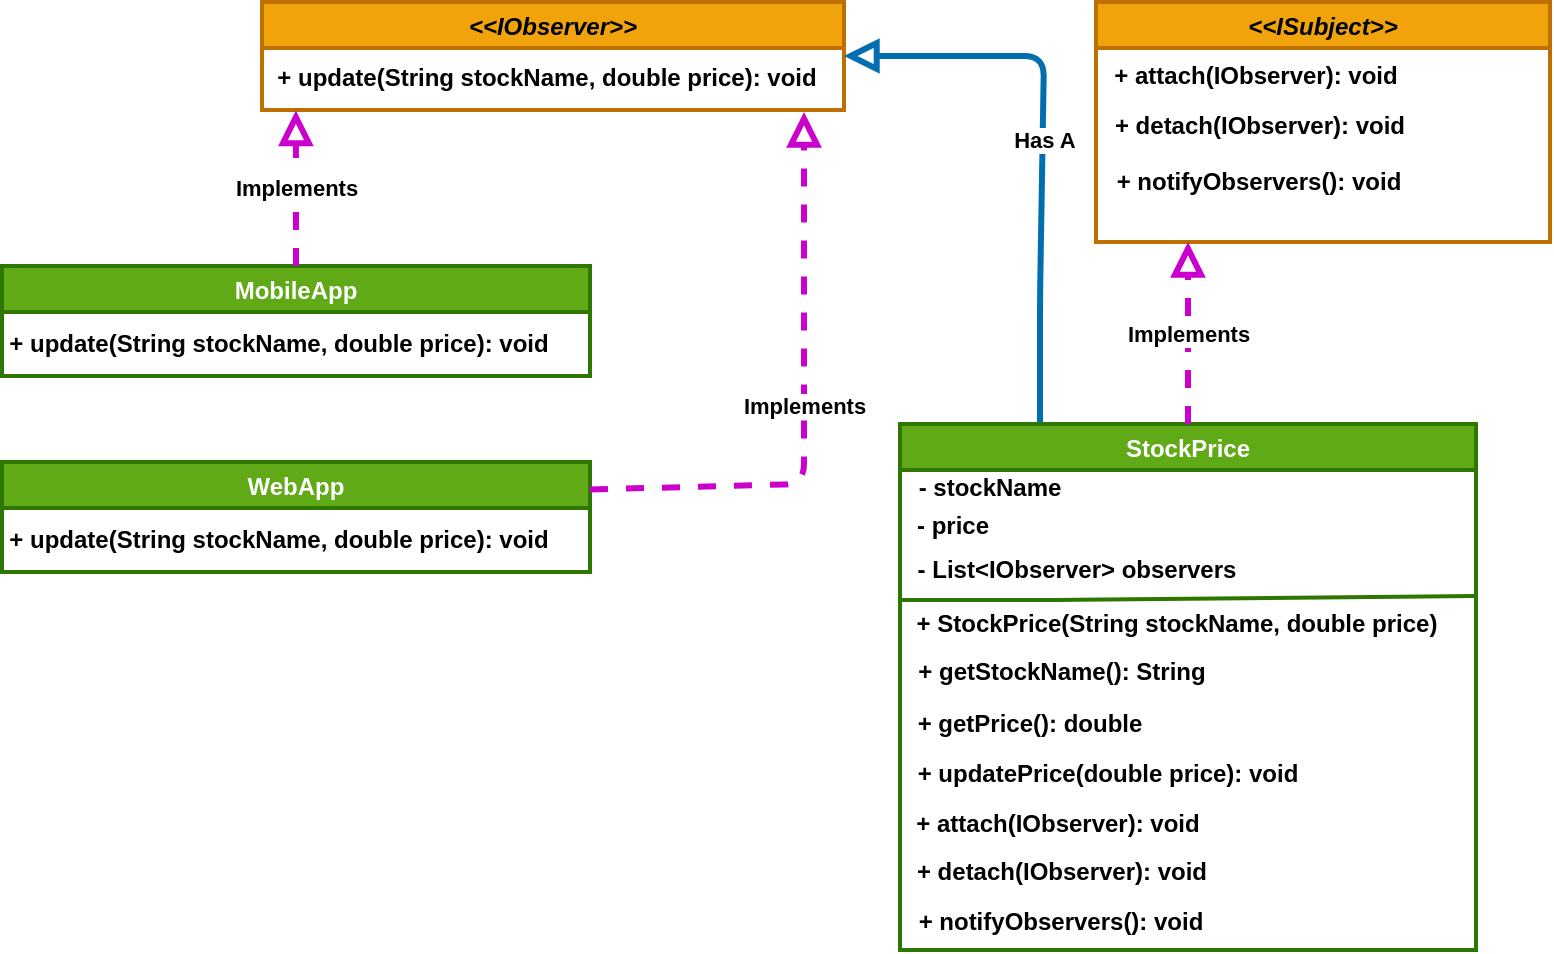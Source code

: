 <mxfile>
    <diagram id="1rIWrmUhH45cq-ZpR6kb" name="Page-1">
        <mxGraphModel dx="627" dy="345" grid="0" gridSize="10" guides="1" tooltips="1" connect="1" arrows="1" fold="1" page="1" pageScale="1" pageWidth="850" pageHeight="1100" background="#FFFFFF" math="0" shadow="0">
            <root>
                <mxCell id="0"/>
                <mxCell id="1" parent="0"/>
                <mxCell id="2" value="&lt;&lt;IObserver&gt;&gt;" style="swimlane;strokeWidth=2;strokeColor=#BD7000;fillColor=#f0a30a;fontColor=#000000;fontStyle=3" vertex="1" parent="1">
                    <mxGeometry x="141" y="28" width="291" height="54" as="geometry"/>
                </mxCell>
                <mxCell id="4" value="&lt;b&gt;+ update(String stockName, double price): void&lt;/b&gt;" style="text;html=1;strokeColor=none;fillColor=none;align=center;verticalAlign=middle;whiteSpace=wrap;rounded=0;strokeWidth=2;fontColor=#000000;" vertex="1" parent="2">
                    <mxGeometry x="3" y="23" width="279" height="30" as="geometry"/>
                </mxCell>
                <mxCell id="5" value="MobileApp" style="swimlane;strokeWidth=2;strokeColor=#2D7600;fillColor=#60a917;fontColor=#ffffff;fontStyle=1" vertex="1" parent="1">
                    <mxGeometry x="11" y="160" width="294" height="55" as="geometry"/>
                </mxCell>
                <mxCell id="9" value="&lt;b&gt;+ update(String stockName, double price): void&lt;/b&gt;" style="text;html=1;strokeColor=none;fillColor=none;align=center;verticalAlign=middle;whiteSpace=wrap;rounded=0;strokeWidth=2;fontColor=#000000;" vertex="1" parent="5">
                    <mxGeometry y="24" width="277" height="30" as="geometry"/>
                </mxCell>
                <mxCell id="14" value="" style="endArrow=block;html=1;strokeWidth=3;entryX=0.05;entryY=1.042;entryDx=0;entryDy=0;exitX=0.5;exitY=0;exitDx=0;exitDy=0;strokeColor=#CC00CC;endFill=0;endSize=10;dashed=1;entryPerimeter=0;" edge="1" parent="1" source="5" target="4">
                    <mxGeometry relative="1" as="geometry">
                        <mxPoint x="224" y="216" as="sourcePoint"/>
                        <mxPoint x="324" y="216" as="targetPoint"/>
                    </mxGeometry>
                </mxCell>
                <mxCell id="15" value="&lt;span style=&quot;background-color: rgb(255, 255, 255);&quot;&gt;Implements&lt;/span&gt;" style="edgeLabel;resizable=0;html=1;align=center;verticalAlign=middle;fontColor=#000000;fontStyle=1" connectable="0" vertex="1" parent="14">
                    <mxGeometry relative="1" as="geometry"/>
                </mxCell>
                <mxCell id="16" value="&lt;&lt;ISubject&gt;&gt;" style="swimlane;strokeWidth=2;strokeColor=#BD7000;fillColor=#f0a30a;fontColor=#000000;fontStyle=3" vertex="1" parent="1">
                    <mxGeometry x="558" y="28" width="227" height="120" as="geometry"/>
                </mxCell>
                <mxCell id="17" value="&lt;b&gt;+ attach(IObserver): void&lt;/b&gt;" style="text;html=1;strokeColor=none;fillColor=none;align=center;verticalAlign=middle;whiteSpace=wrap;rounded=0;strokeWidth=2;fontColor=#000000;" vertex="1" parent="16">
                    <mxGeometry x="-18" y="22" width="196" height="30" as="geometry"/>
                </mxCell>
                <mxCell id="18" value="&lt;b&gt;+ detach(IObserver): void&lt;/b&gt;" style="text;html=1;strokeColor=none;fillColor=none;align=center;verticalAlign=middle;whiteSpace=wrap;rounded=0;strokeWidth=2;fontColor=#000000;" vertex="1" parent="16">
                    <mxGeometry x="8" y="47" width="148" height="30" as="geometry"/>
                </mxCell>
                <mxCell id="35" value="&lt;b&gt;+ notifyObservers(): void&lt;/b&gt;" style="text;html=1;strokeColor=none;fillColor=none;align=center;verticalAlign=middle;whiteSpace=wrap;rounded=0;strokeWidth=2;fontColor=#000000;" vertex="1" parent="16">
                    <mxGeometry x="8" y="75" width="147" height="30" as="geometry"/>
                </mxCell>
                <mxCell id="19" value="StockPrice" style="swimlane;strokeWidth=2;strokeColor=#2D7600;fillColor=#60a917;fontColor=#ffffff;fontStyle=1" vertex="1" parent="1">
                    <mxGeometry x="460" y="239" width="288" height="263" as="geometry"/>
                </mxCell>
                <mxCell id="20" value="&lt;b&gt;+ getStockName(): String&lt;/b&gt;" style="text;html=1;strokeColor=none;fillColor=none;align=center;verticalAlign=middle;whiteSpace=wrap;rounded=0;strokeWidth=2;fontColor=#000000;" vertex="1" parent="19">
                    <mxGeometry x="-17" y="108.5" width="196" height="30" as="geometry"/>
                </mxCell>
                <mxCell id="21" value="&lt;b&gt;+ getPrice(): double&lt;/b&gt;" style="text;html=1;strokeColor=none;fillColor=none;align=center;verticalAlign=middle;whiteSpace=wrap;rounded=0;strokeWidth=2;fontColor=#000000;" vertex="1" parent="19">
                    <mxGeometry x="-9" y="135" width="148" height="30" as="geometry"/>
                </mxCell>
                <mxCell id="23" value="&lt;b&gt;+ StockPrice(String stockName, double price)&lt;/b&gt;" style="text;html=1;strokeColor=none;fillColor=none;align=center;verticalAlign=middle;whiteSpace=wrap;rounded=0;strokeWidth=2;fontColor=#000000;" vertex="1" parent="19">
                    <mxGeometry x="3" y="85" width="271" height="30" as="geometry"/>
                </mxCell>
                <mxCell id="24" value="&lt;b&gt;- stockName&lt;/b&gt;" style="text;html=1;strokeColor=none;fillColor=none;align=center;verticalAlign=middle;whiteSpace=wrap;rounded=0;strokeWidth=2;fontColor=#000000;" vertex="1" parent="19">
                    <mxGeometry x="3" y="17" width="84" height="30" as="geometry"/>
                </mxCell>
                <mxCell id="25" value="&lt;b&gt;- List&amp;lt;IObserver&amp;gt; observers&lt;/b&gt;" style="text;html=1;strokeColor=none;fillColor=none;align=center;verticalAlign=middle;whiteSpace=wrap;rounded=0;strokeWidth=2;fontColor=#000000;" vertex="1" parent="19">
                    <mxGeometry x="3" y="58" width="171" height="30" as="geometry"/>
                </mxCell>
                <mxCell id="26" value="&lt;b&gt;- price&lt;/b&gt;" style="text;html=1;strokeColor=none;fillColor=none;align=center;verticalAlign=middle;whiteSpace=wrap;rounded=0;strokeWidth=2;fontColor=#000000;" vertex="1" parent="19">
                    <mxGeometry x="-9" y="36" width="71" height="30" as="geometry"/>
                </mxCell>
                <mxCell id="27" value="" style="endArrow=none;html=1;strokeWidth=2;fillColor=#60a917;strokeColor=#2D7600;" edge="1" parent="19">
                    <mxGeometry width="50" height="50" relative="1" as="geometry">
                        <mxPoint x="-1" y="88" as="sourcePoint"/>
                        <mxPoint x="288" y="86" as="targetPoint"/>
                        <Array as="points">
                            <mxPoint x="79" y="88"/>
                        </Array>
                    </mxGeometry>
                </mxCell>
                <mxCell id="39" value="&lt;b&gt;+ updatePrice(double price): void&lt;/b&gt;" style="text;html=1;strokeColor=none;fillColor=none;align=center;verticalAlign=middle;whiteSpace=wrap;rounded=0;strokeWidth=2;fontColor=#000000;" vertex="1" parent="19">
                    <mxGeometry x="-9" y="160" width="226" height="30" as="geometry"/>
                </mxCell>
                <mxCell id="36" value="&lt;b&gt;+ attach(IObserver): void&lt;/b&gt;" style="text;html=1;strokeColor=none;fillColor=none;align=center;verticalAlign=middle;whiteSpace=wrap;rounded=0;strokeWidth=2;fontColor=#000000;" vertex="1" parent="19">
                    <mxGeometry x="-19" y="185" width="196" height="30" as="geometry"/>
                </mxCell>
                <mxCell id="37" value="&lt;b&gt;+ detach(IObserver): void&lt;/b&gt;" style="text;html=1;strokeColor=none;fillColor=none;align=center;verticalAlign=middle;whiteSpace=wrap;rounded=0;strokeWidth=2;fontColor=#000000;" vertex="1" parent="19">
                    <mxGeometry x="7" y="209" width="148" height="30" as="geometry"/>
                </mxCell>
                <mxCell id="38" value="&lt;b&gt;+ notifyObservers(): void&lt;/b&gt;" style="text;html=1;strokeColor=none;fillColor=none;align=center;verticalAlign=middle;whiteSpace=wrap;rounded=0;strokeWidth=2;fontColor=#000000;" vertex="1" parent="19">
                    <mxGeometry x="7" y="234" width="147" height="30" as="geometry"/>
                </mxCell>
                <mxCell id="28" value="" style="endArrow=block;html=1;strokeWidth=3;exitX=0.5;exitY=0;exitDx=0;exitDy=0;strokeColor=#CC00CC;endFill=0;endSize=10;dashed=1;" edge="1" parent="1" source="19">
                    <mxGeometry relative="1" as="geometry">
                        <mxPoint x="549" y="216" as="sourcePoint"/>
                        <mxPoint x="604" y="148" as="targetPoint"/>
                    </mxGeometry>
                </mxCell>
                <mxCell id="29" value="&lt;span style=&quot;background-color: rgb(255, 255, 255);&quot;&gt;Implements&lt;/span&gt;" style="edgeLabel;resizable=0;html=1;align=center;verticalAlign=middle;fontColor=#000000;fontStyle=1" connectable="0" vertex="1" parent="28">
                    <mxGeometry relative="1" as="geometry"/>
                </mxCell>
                <mxCell id="30" value="WebApp" style="swimlane;strokeWidth=2;strokeColor=#2D7600;fillColor=#60a917;fontColor=#ffffff;fontStyle=1" vertex="1" parent="1">
                    <mxGeometry x="11" y="258" width="294" height="55" as="geometry"/>
                </mxCell>
                <mxCell id="31" value="&lt;b&gt;+ update(String stockName, double price): void&lt;/b&gt;" style="text;html=1;strokeColor=none;fillColor=none;align=center;verticalAlign=middle;whiteSpace=wrap;rounded=0;strokeWidth=2;fontColor=#000000;" vertex="1" parent="30">
                    <mxGeometry y="24" width="277" height="30" as="geometry"/>
                </mxCell>
                <mxCell id="32" value="" style="endArrow=block;html=1;strokeWidth=3;exitX=1;exitY=0.25;exitDx=0;exitDy=0;strokeColor=#CC00CC;endFill=0;endSize=10;dashed=1;" edge="1" parent="1" source="30">
                    <mxGeometry relative="1" as="geometry">
                        <mxPoint x="255" y="337" as="sourcePoint"/>
                        <mxPoint x="412" y="83" as="targetPoint"/>
                        <Array as="points">
                            <mxPoint x="412" y="269"/>
                        </Array>
                    </mxGeometry>
                </mxCell>
                <mxCell id="33" value="&lt;span style=&quot;background-color: rgb(255, 255, 255);&quot;&gt;Implements&lt;/span&gt;" style="edgeLabel;resizable=0;html=1;align=center;verticalAlign=middle;fontColor=#000000;fontStyle=1" connectable="0" vertex="1" parent="32">
                    <mxGeometry relative="1" as="geometry"/>
                </mxCell>
                <mxCell id="40" value="" style="endArrow=block;html=1;strokeWidth=3;strokeColor=#006EAF;endFill=0;endSize=10;entryX=1;entryY=0.5;entryDx=0;entryDy=0;fillColor=#1ba1e2;" edge="1" parent="1" target="2">
                    <mxGeometry relative="1" as="geometry">
                        <mxPoint x="530" y="238" as="sourcePoint"/>
                        <mxPoint x="422" y="93" as="targetPoint"/>
                        <Array as="points">
                            <mxPoint x="530" y="176"/>
                            <mxPoint x="532" y="55"/>
                        </Array>
                    </mxGeometry>
                </mxCell>
                <mxCell id="41" value="&lt;span style=&quot;background-color: rgb(255, 255, 255);&quot;&gt;Has A&lt;/span&gt;" style="edgeLabel;resizable=0;html=1;align=center;verticalAlign=middle;fontColor=#000000;fontStyle=1" connectable="0" vertex="1" parent="40">
                    <mxGeometry relative="1" as="geometry"/>
                </mxCell>
            </root>
        </mxGraphModel>
    </diagram>
</mxfile>